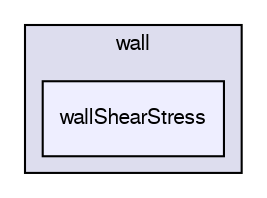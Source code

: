 digraph "applications/utilities/postProcessing/wall/wallShearStress" {
  bgcolor=transparent;
  compound=true
  node [ fontsize="10", fontname="FreeSans"];
  edge [ labelfontsize="10", labelfontname="FreeSans"];
  subgraph clusterdir_147ee726b00c23463d23889fa0ad4e9e {
    graph [ bgcolor="#ddddee", pencolor="black", label="wall" fontname="FreeSans", fontsize="10", URL="dir_147ee726b00c23463d23889fa0ad4e9e.html"]
  dir_869f97596c1dd479ae26696a4f12acd6 [shape=box, label="wallShearStress", style="filled", fillcolor="#eeeeff", pencolor="black", URL="dir_869f97596c1dd479ae26696a4f12acd6.html"];
  }
}

